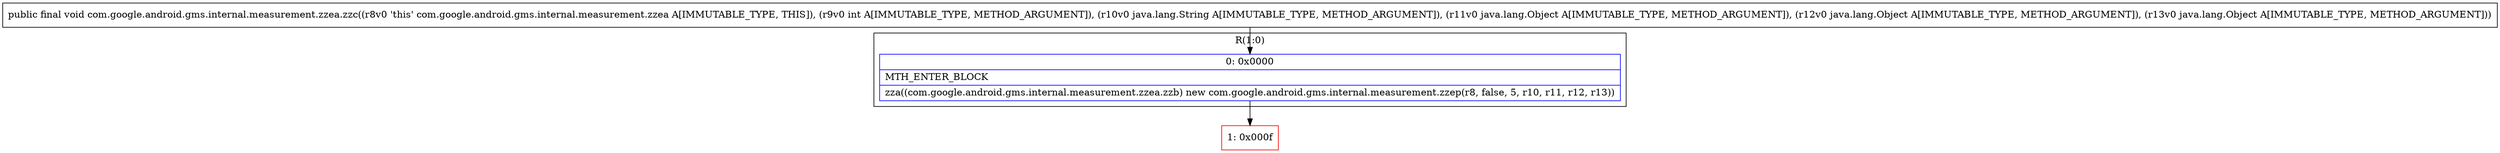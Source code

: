 digraph "CFG forcom.google.android.gms.internal.measurement.zzea.zzc(ILjava\/lang\/String;Ljava\/lang\/Object;Ljava\/lang\/Object;Ljava\/lang\/Object;)V" {
subgraph cluster_Region_1800062317 {
label = "R(1:0)";
node [shape=record,color=blue];
Node_0 [shape=record,label="{0\:\ 0x0000|MTH_ENTER_BLOCK\l|zza((com.google.android.gms.internal.measurement.zzea.zzb) new com.google.android.gms.internal.measurement.zzep(r8, false, 5, r10, r11, r12, r13))\l}"];
}
Node_1 [shape=record,color=red,label="{1\:\ 0x000f}"];
MethodNode[shape=record,label="{public final void com.google.android.gms.internal.measurement.zzea.zzc((r8v0 'this' com.google.android.gms.internal.measurement.zzea A[IMMUTABLE_TYPE, THIS]), (r9v0 int A[IMMUTABLE_TYPE, METHOD_ARGUMENT]), (r10v0 java.lang.String A[IMMUTABLE_TYPE, METHOD_ARGUMENT]), (r11v0 java.lang.Object A[IMMUTABLE_TYPE, METHOD_ARGUMENT]), (r12v0 java.lang.Object A[IMMUTABLE_TYPE, METHOD_ARGUMENT]), (r13v0 java.lang.Object A[IMMUTABLE_TYPE, METHOD_ARGUMENT])) }"];
MethodNode -> Node_0;
Node_0 -> Node_1;
}

